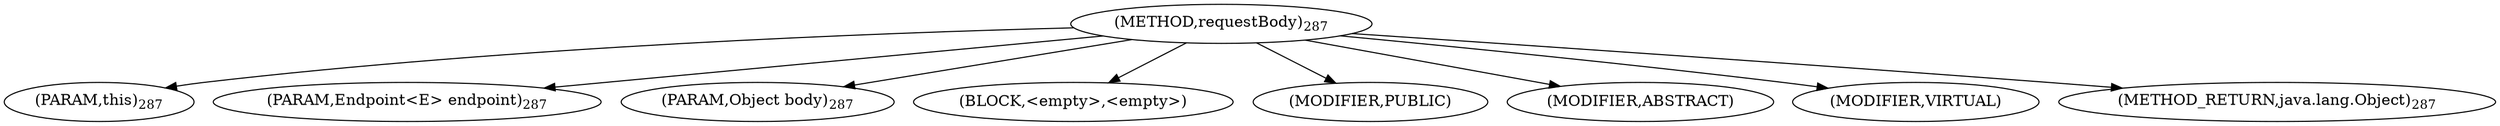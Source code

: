 digraph "requestBody" {  
"258" [label = <(METHOD,requestBody)<SUB>287</SUB>> ]
"259" [label = <(PARAM,this)<SUB>287</SUB>> ]
"260" [label = <(PARAM,Endpoint&lt;E&gt; endpoint)<SUB>287</SUB>> ]
"261" [label = <(PARAM,Object body)<SUB>287</SUB>> ]
"262" [label = <(BLOCK,&lt;empty&gt;,&lt;empty&gt;)> ]
"263" [label = <(MODIFIER,PUBLIC)> ]
"264" [label = <(MODIFIER,ABSTRACT)> ]
"265" [label = <(MODIFIER,VIRTUAL)> ]
"266" [label = <(METHOD_RETURN,java.lang.Object)<SUB>287</SUB>> ]
  "258" -> "259" 
  "258" -> "260" 
  "258" -> "261" 
  "258" -> "262" 
  "258" -> "263" 
  "258" -> "264" 
  "258" -> "265" 
  "258" -> "266" 
}
